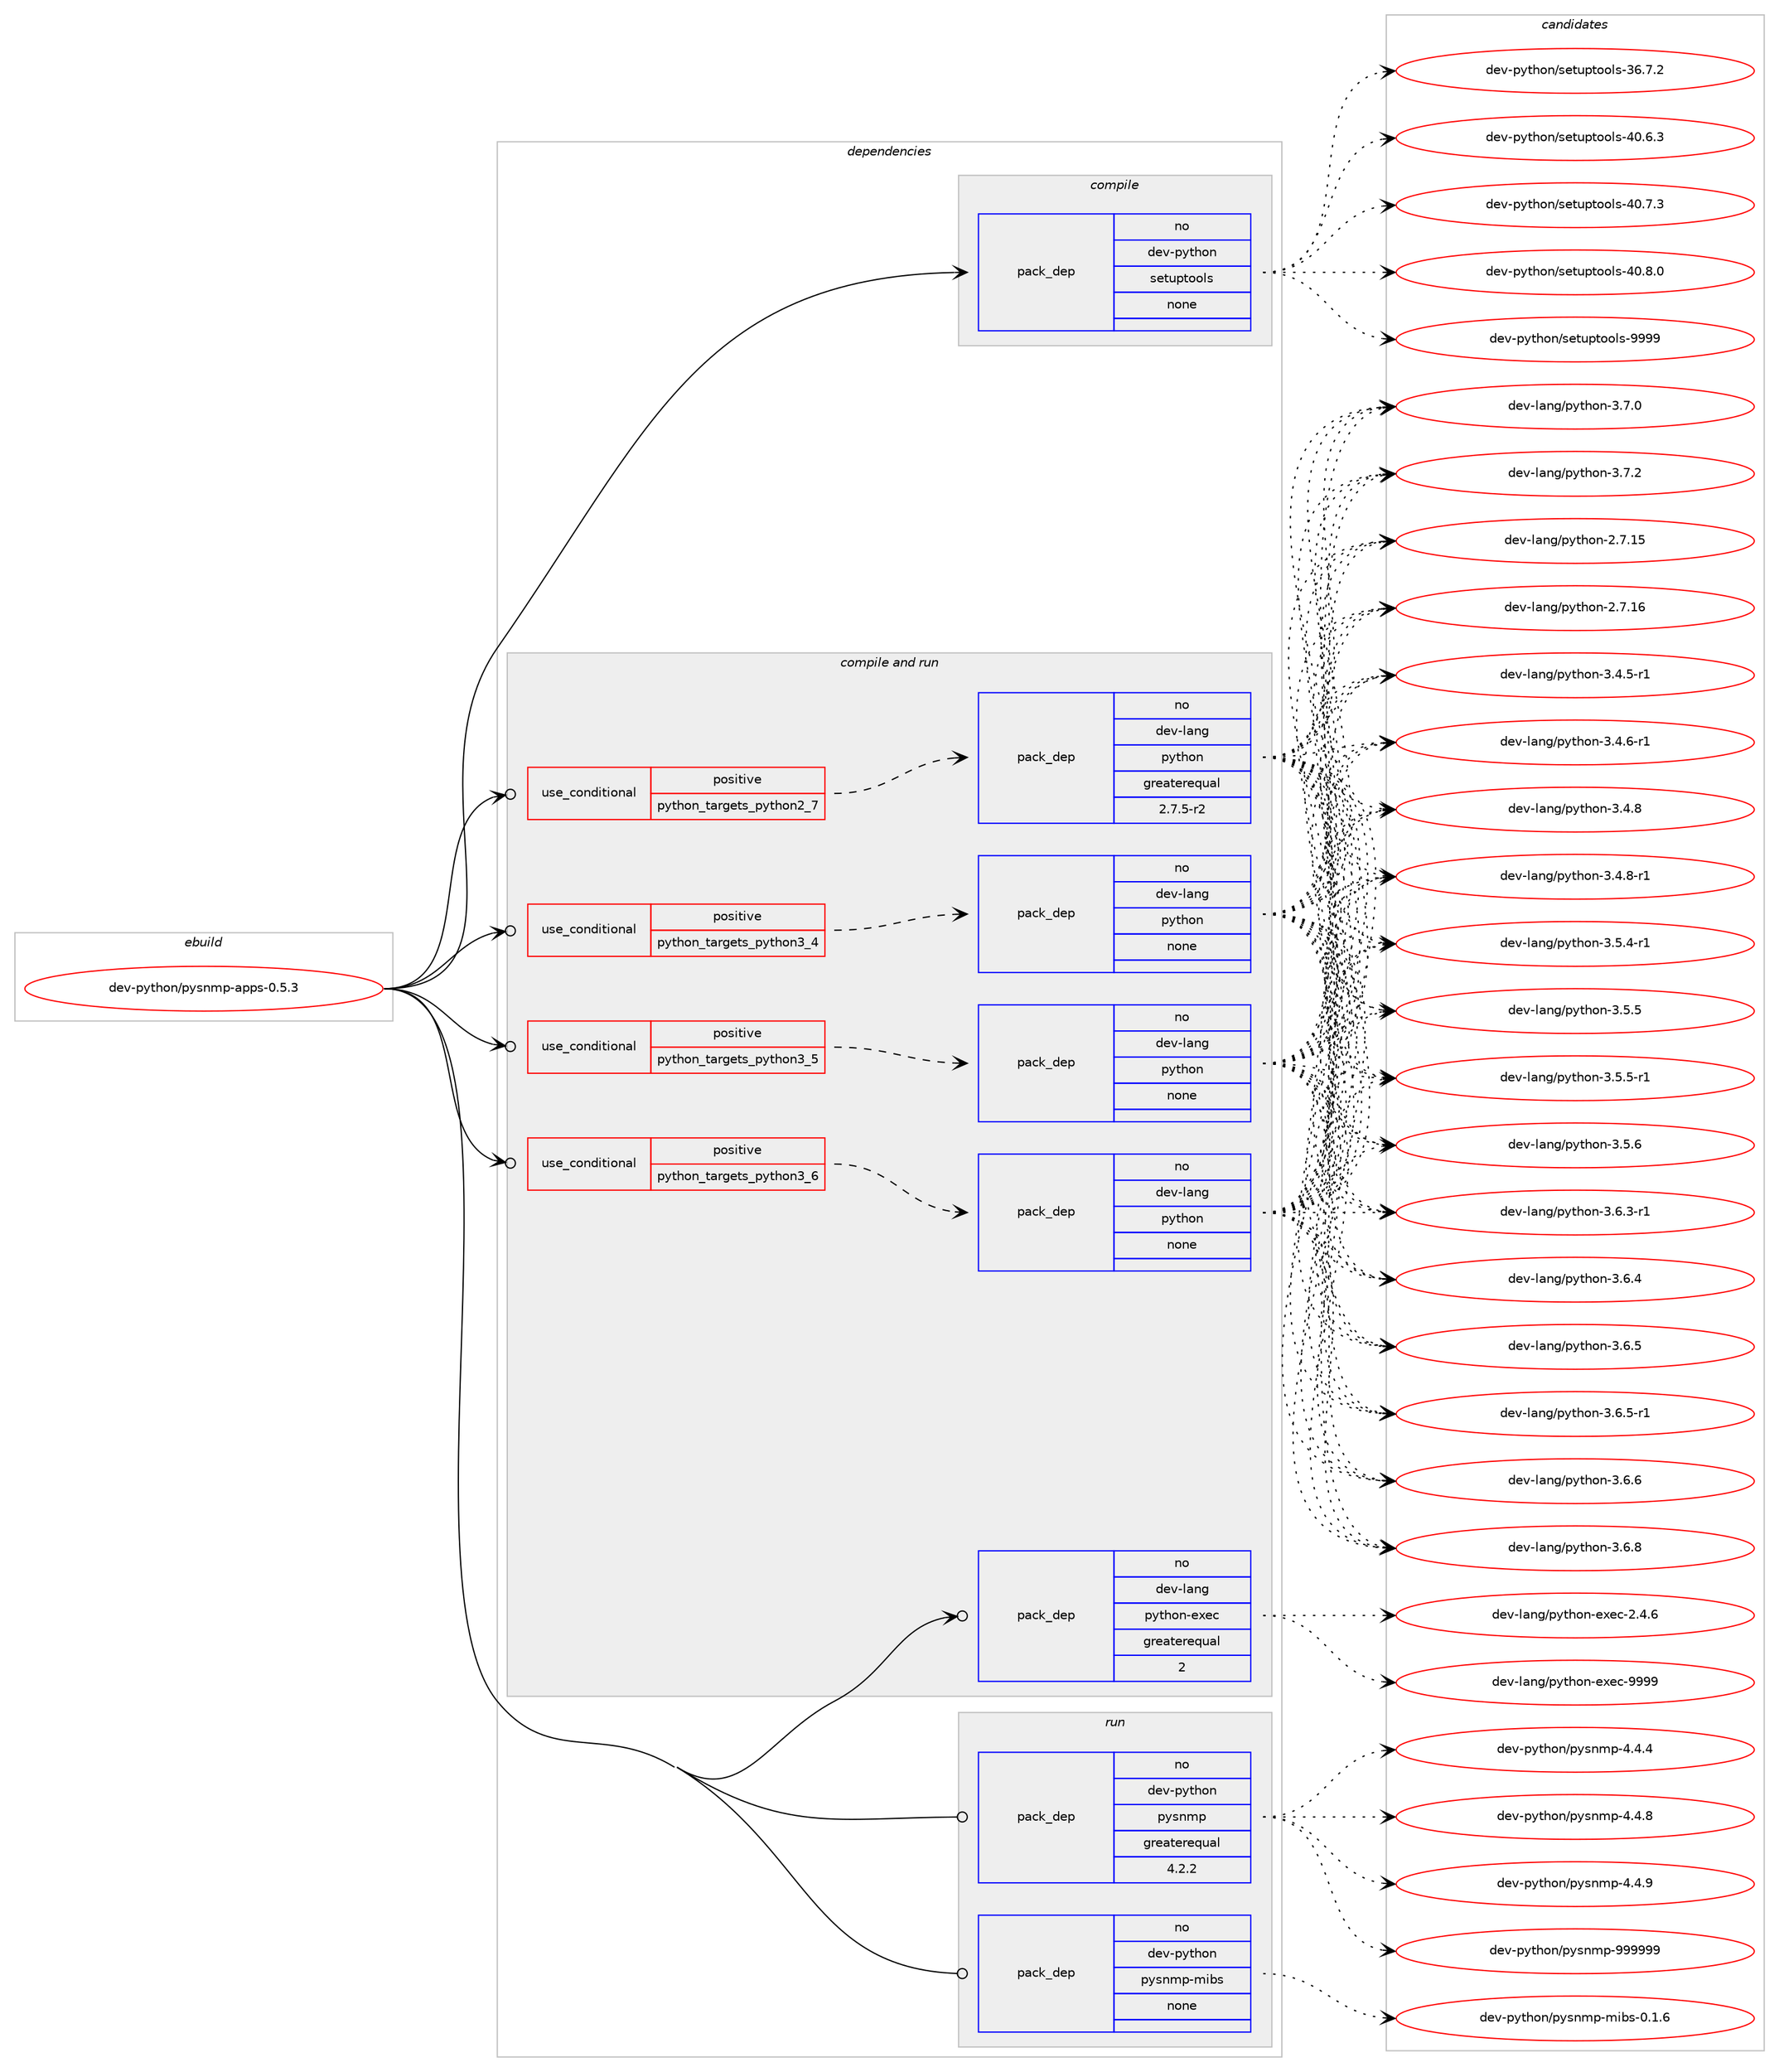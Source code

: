 digraph prolog {

# *************
# Graph options
# *************

newrank=true;
concentrate=true;
compound=true;
graph [rankdir=LR,fontname=Helvetica,fontsize=10,ranksep=1.5];#, ranksep=2.5, nodesep=0.2];
edge  [arrowhead=vee];
node  [fontname=Helvetica,fontsize=10];

# **********
# The ebuild
# **********

subgraph cluster_leftcol {
color=gray;
rank=same;
label=<<i>ebuild</i>>;
id [label="dev-python/pysnmp-apps-0.5.3", color=red, width=4, href="../dev-python/pysnmp-apps-0.5.3.svg"];
}

# ****************
# The dependencies
# ****************

subgraph cluster_midcol {
color=gray;
label=<<i>dependencies</i>>;
subgraph cluster_compile {
fillcolor="#eeeeee";
style=filled;
label=<<i>compile</i>>;
subgraph pack1027249 {
dependency1432421 [label=<<TABLE BORDER="0" CELLBORDER="1" CELLSPACING="0" CELLPADDING="4" WIDTH="220"><TR><TD ROWSPAN="6" CELLPADDING="30">pack_dep</TD></TR><TR><TD WIDTH="110">no</TD></TR><TR><TD>dev-python</TD></TR><TR><TD>setuptools</TD></TR><TR><TD>none</TD></TR><TR><TD></TD></TR></TABLE>>, shape=none, color=blue];
}
id:e -> dependency1432421:w [weight=20,style="solid",arrowhead="vee"];
}
subgraph cluster_compileandrun {
fillcolor="#eeeeee";
style=filled;
label=<<i>compile and run</i>>;
subgraph cond381828 {
dependency1432422 [label=<<TABLE BORDER="0" CELLBORDER="1" CELLSPACING="0" CELLPADDING="4"><TR><TD ROWSPAN="3" CELLPADDING="10">use_conditional</TD></TR><TR><TD>positive</TD></TR><TR><TD>python_targets_python2_7</TD></TR></TABLE>>, shape=none, color=red];
subgraph pack1027250 {
dependency1432423 [label=<<TABLE BORDER="0" CELLBORDER="1" CELLSPACING="0" CELLPADDING="4" WIDTH="220"><TR><TD ROWSPAN="6" CELLPADDING="30">pack_dep</TD></TR><TR><TD WIDTH="110">no</TD></TR><TR><TD>dev-lang</TD></TR><TR><TD>python</TD></TR><TR><TD>greaterequal</TD></TR><TR><TD>2.7.5-r2</TD></TR></TABLE>>, shape=none, color=blue];
}
dependency1432422:e -> dependency1432423:w [weight=20,style="dashed",arrowhead="vee"];
}
id:e -> dependency1432422:w [weight=20,style="solid",arrowhead="odotvee"];
subgraph cond381829 {
dependency1432424 [label=<<TABLE BORDER="0" CELLBORDER="1" CELLSPACING="0" CELLPADDING="4"><TR><TD ROWSPAN="3" CELLPADDING="10">use_conditional</TD></TR><TR><TD>positive</TD></TR><TR><TD>python_targets_python3_4</TD></TR></TABLE>>, shape=none, color=red];
subgraph pack1027251 {
dependency1432425 [label=<<TABLE BORDER="0" CELLBORDER="1" CELLSPACING="0" CELLPADDING="4" WIDTH="220"><TR><TD ROWSPAN="6" CELLPADDING="30">pack_dep</TD></TR><TR><TD WIDTH="110">no</TD></TR><TR><TD>dev-lang</TD></TR><TR><TD>python</TD></TR><TR><TD>none</TD></TR><TR><TD></TD></TR></TABLE>>, shape=none, color=blue];
}
dependency1432424:e -> dependency1432425:w [weight=20,style="dashed",arrowhead="vee"];
}
id:e -> dependency1432424:w [weight=20,style="solid",arrowhead="odotvee"];
subgraph cond381830 {
dependency1432426 [label=<<TABLE BORDER="0" CELLBORDER="1" CELLSPACING="0" CELLPADDING="4"><TR><TD ROWSPAN="3" CELLPADDING="10">use_conditional</TD></TR><TR><TD>positive</TD></TR><TR><TD>python_targets_python3_5</TD></TR></TABLE>>, shape=none, color=red];
subgraph pack1027252 {
dependency1432427 [label=<<TABLE BORDER="0" CELLBORDER="1" CELLSPACING="0" CELLPADDING="4" WIDTH="220"><TR><TD ROWSPAN="6" CELLPADDING="30">pack_dep</TD></TR><TR><TD WIDTH="110">no</TD></TR><TR><TD>dev-lang</TD></TR><TR><TD>python</TD></TR><TR><TD>none</TD></TR><TR><TD></TD></TR></TABLE>>, shape=none, color=blue];
}
dependency1432426:e -> dependency1432427:w [weight=20,style="dashed",arrowhead="vee"];
}
id:e -> dependency1432426:w [weight=20,style="solid",arrowhead="odotvee"];
subgraph cond381831 {
dependency1432428 [label=<<TABLE BORDER="0" CELLBORDER="1" CELLSPACING="0" CELLPADDING="4"><TR><TD ROWSPAN="3" CELLPADDING="10">use_conditional</TD></TR><TR><TD>positive</TD></TR><TR><TD>python_targets_python3_6</TD></TR></TABLE>>, shape=none, color=red];
subgraph pack1027253 {
dependency1432429 [label=<<TABLE BORDER="0" CELLBORDER="1" CELLSPACING="0" CELLPADDING="4" WIDTH="220"><TR><TD ROWSPAN="6" CELLPADDING="30">pack_dep</TD></TR><TR><TD WIDTH="110">no</TD></TR><TR><TD>dev-lang</TD></TR><TR><TD>python</TD></TR><TR><TD>none</TD></TR><TR><TD></TD></TR></TABLE>>, shape=none, color=blue];
}
dependency1432428:e -> dependency1432429:w [weight=20,style="dashed",arrowhead="vee"];
}
id:e -> dependency1432428:w [weight=20,style="solid",arrowhead="odotvee"];
subgraph pack1027254 {
dependency1432430 [label=<<TABLE BORDER="0" CELLBORDER="1" CELLSPACING="0" CELLPADDING="4" WIDTH="220"><TR><TD ROWSPAN="6" CELLPADDING="30">pack_dep</TD></TR><TR><TD WIDTH="110">no</TD></TR><TR><TD>dev-lang</TD></TR><TR><TD>python-exec</TD></TR><TR><TD>greaterequal</TD></TR><TR><TD>2</TD></TR></TABLE>>, shape=none, color=blue];
}
id:e -> dependency1432430:w [weight=20,style="solid",arrowhead="odotvee"];
}
subgraph cluster_run {
fillcolor="#eeeeee";
style=filled;
label=<<i>run</i>>;
subgraph pack1027255 {
dependency1432431 [label=<<TABLE BORDER="0" CELLBORDER="1" CELLSPACING="0" CELLPADDING="4" WIDTH="220"><TR><TD ROWSPAN="6" CELLPADDING="30">pack_dep</TD></TR><TR><TD WIDTH="110">no</TD></TR><TR><TD>dev-python</TD></TR><TR><TD>pysnmp</TD></TR><TR><TD>greaterequal</TD></TR><TR><TD>4.2.2</TD></TR></TABLE>>, shape=none, color=blue];
}
id:e -> dependency1432431:w [weight=20,style="solid",arrowhead="odot"];
subgraph pack1027256 {
dependency1432432 [label=<<TABLE BORDER="0" CELLBORDER="1" CELLSPACING="0" CELLPADDING="4" WIDTH="220"><TR><TD ROWSPAN="6" CELLPADDING="30">pack_dep</TD></TR><TR><TD WIDTH="110">no</TD></TR><TR><TD>dev-python</TD></TR><TR><TD>pysnmp-mibs</TD></TR><TR><TD>none</TD></TR><TR><TD></TD></TR></TABLE>>, shape=none, color=blue];
}
id:e -> dependency1432432:w [weight=20,style="solid",arrowhead="odot"];
}
}

# **************
# The candidates
# **************

subgraph cluster_choices {
rank=same;
color=gray;
label=<<i>candidates</i>>;

subgraph choice1027249 {
color=black;
nodesep=1;
choice100101118451121211161041111104711510111611711211611111110811545515446554650 [label="dev-python/setuptools-36.7.2", color=red, width=4,href="../dev-python/setuptools-36.7.2.svg"];
choice100101118451121211161041111104711510111611711211611111110811545524846544651 [label="dev-python/setuptools-40.6.3", color=red, width=4,href="../dev-python/setuptools-40.6.3.svg"];
choice100101118451121211161041111104711510111611711211611111110811545524846554651 [label="dev-python/setuptools-40.7.3", color=red, width=4,href="../dev-python/setuptools-40.7.3.svg"];
choice100101118451121211161041111104711510111611711211611111110811545524846564648 [label="dev-python/setuptools-40.8.0", color=red, width=4,href="../dev-python/setuptools-40.8.0.svg"];
choice10010111845112121116104111110471151011161171121161111111081154557575757 [label="dev-python/setuptools-9999", color=red, width=4,href="../dev-python/setuptools-9999.svg"];
dependency1432421:e -> choice100101118451121211161041111104711510111611711211611111110811545515446554650:w [style=dotted,weight="100"];
dependency1432421:e -> choice100101118451121211161041111104711510111611711211611111110811545524846544651:w [style=dotted,weight="100"];
dependency1432421:e -> choice100101118451121211161041111104711510111611711211611111110811545524846554651:w [style=dotted,weight="100"];
dependency1432421:e -> choice100101118451121211161041111104711510111611711211611111110811545524846564648:w [style=dotted,weight="100"];
dependency1432421:e -> choice10010111845112121116104111110471151011161171121161111111081154557575757:w [style=dotted,weight="100"];
}
subgraph choice1027250 {
color=black;
nodesep=1;
choice10010111845108971101034711212111610411111045504655464953 [label="dev-lang/python-2.7.15", color=red, width=4,href="../dev-lang/python-2.7.15.svg"];
choice10010111845108971101034711212111610411111045504655464954 [label="dev-lang/python-2.7.16", color=red, width=4,href="../dev-lang/python-2.7.16.svg"];
choice1001011184510897110103471121211161041111104551465246534511449 [label="dev-lang/python-3.4.5-r1", color=red, width=4,href="../dev-lang/python-3.4.5-r1.svg"];
choice1001011184510897110103471121211161041111104551465246544511449 [label="dev-lang/python-3.4.6-r1", color=red, width=4,href="../dev-lang/python-3.4.6-r1.svg"];
choice100101118451089711010347112121116104111110455146524656 [label="dev-lang/python-3.4.8", color=red, width=4,href="../dev-lang/python-3.4.8.svg"];
choice1001011184510897110103471121211161041111104551465246564511449 [label="dev-lang/python-3.4.8-r1", color=red, width=4,href="../dev-lang/python-3.4.8-r1.svg"];
choice1001011184510897110103471121211161041111104551465346524511449 [label="dev-lang/python-3.5.4-r1", color=red, width=4,href="../dev-lang/python-3.5.4-r1.svg"];
choice100101118451089711010347112121116104111110455146534653 [label="dev-lang/python-3.5.5", color=red, width=4,href="../dev-lang/python-3.5.5.svg"];
choice1001011184510897110103471121211161041111104551465346534511449 [label="dev-lang/python-3.5.5-r1", color=red, width=4,href="../dev-lang/python-3.5.5-r1.svg"];
choice100101118451089711010347112121116104111110455146534654 [label="dev-lang/python-3.5.6", color=red, width=4,href="../dev-lang/python-3.5.6.svg"];
choice1001011184510897110103471121211161041111104551465446514511449 [label="dev-lang/python-3.6.3-r1", color=red, width=4,href="../dev-lang/python-3.6.3-r1.svg"];
choice100101118451089711010347112121116104111110455146544652 [label="dev-lang/python-3.6.4", color=red, width=4,href="../dev-lang/python-3.6.4.svg"];
choice100101118451089711010347112121116104111110455146544653 [label="dev-lang/python-3.6.5", color=red, width=4,href="../dev-lang/python-3.6.5.svg"];
choice1001011184510897110103471121211161041111104551465446534511449 [label="dev-lang/python-3.6.5-r1", color=red, width=4,href="../dev-lang/python-3.6.5-r1.svg"];
choice100101118451089711010347112121116104111110455146544654 [label="dev-lang/python-3.6.6", color=red, width=4,href="../dev-lang/python-3.6.6.svg"];
choice100101118451089711010347112121116104111110455146544656 [label="dev-lang/python-3.6.8", color=red, width=4,href="../dev-lang/python-3.6.8.svg"];
choice100101118451089711010347112121116104111110455146554648 [label="dev-lang/python-3.7.0", color=red, width=4,href="../dev-lang/python-3.7.0.svg"];
choice100101118451089711010347112121116104111110455146554650 [label="dev-lang/python-3.7.2", color=red, width=4,href="../dev-lang/python-3.7.2.svg"];
dependency1432423:e -> choice10010111845108971101034711212111610411111045504655464953:w [style=dotted,weight="100"];
dependency1432423:e -> choice10010111845108971101034711212111610411111045504655464954:w [style=dotted,weight="100"];
dependency1432423:e -> choice1001011184510897110103471121211161041111104551465246534511449:w [style=dotted,weight="100"];
dependency1432423:e -> choice1001011184510897110103471121211161041111104551465246544511449:w [style=dotted,weight="100"];
dependency1432423:e -> choice100101118451089711010347112121116104111110455146524656:w [style=dotted,weight="100"];
dependency1432423:e -> choice1001011184510897110103471121211161041111104551465246564511449:w [style=dotted,weight="100"];
dependency1432423:e -> choice1001011184510897110103471121211161041111104551465346524511449:w [style=dotted,weight="100"];
dependency1432423:e -> choice100101118451089711010347112121116104111110455146534653:w [style=dotted,weight="100"];
dependency1432423:e -> choice1001011184510897110103471121211161041111104551465346534511449:w [style=dotted,weight="100"];
dependency1432423:e -> choice100101118451089711010347112121116104111110455146534654:w [style=dotted,weight="100"];
dependency1432423:e -> choice1001011184510897110103471121211161041111104551465446514511449:w [style=dotted,weight="100"];
dependency1432423:e -> choice100101118451089711010347112121116104111110455146544652:w [style=dotted,weight="100"];
dependency1432423:e -> choice100101118451089711010347112121116104111110455146544653:w [style=dotted,weight="100"];
dependency1432423:e -> choice1001011184510897110103471121211161041111104551465446534511449:w [style=dotted,weight="100"];
dependency1432423:e -> choice100101118451089711010347112121116104111110455146544654:w [style=dotted,weight="100"];
dependency1432423:e -> choice100101118451089711010347112121116104111110455146544656:w [style=dotted,weight="100"];
dependency1432423:e -> choice100101118451089711010347112121116104111110455146554648:w [style=dotted,weight="100"];
dependency1432423:e -> choice100101118451089711010347112121116104111110455146554650:w [style=dotted,weight="100"];
}
subgraph choice1027251 {
color=black;
nodesep=1;
choice10010111845108971101034711212111610411111045504655464953 [label="dev-lang/python-2.7.15", color=red, width=4,href="../dev-lang/python-2.7.15.svg"];
choice10010111845108971101034711212111610411111045504655464954 [label="dev-lang/python-2.7.16", color=red, width=4,href="../dev-lang/python-2.7.16.svg"];
choice1001011184510897110103471121211161041111104551465246534511449 [label="dev-lang/python-3.4.5-r1", color=red, width=4,href="../dev-lang/python-3.4.5-r1.svg"];
choice1001011184510897110103471121211161041111104551465246544511449 [label="dev-lang/python-3.4.6-r1", color=red, width=4,href="../dev-lang/python-3.4.6-r1.svg"];
choice100101118451089711010347112121116104111110455146524656 [label="dev-lang/python-3.4.8", color=red, width=4,href="../dev-lang/python-3.4.8.svg"];
choice1001011184510897110103471121211161041111104551465246564511449 [label="dev-lang/python-3.4.8-r1", color=red, width=4,href="../dev-lang/python-3.4.8-r1.svg"];
choice1001011184510897110103471121211161041111104551465346524511449 [label="dev-lang/python-3.5.4-r1", color=red, width=4,href="../dev-lang/python-3.5.4-r1.svg"];
choice100101118451089711010347112121116104111110455146534653 [label="dev-lang/python-3.5.5", color=red, width=4,href="../dev-lang/python-3.5.5.svg"];
choice1001011184510897110103471121211161041111104551465346534511449 [label="dev-lang/python-3.5.5-r1", color=red, width=4,href="../dev-lang/python-3.5.5-r1.svg"];
choice100101118451089711010347112121116104111110455146534654 [label="dev-lang/python-3.5.6", color=red, width=4,href="../dev-lang/python-3.5.6.svg"];
choice1001011184510897110103471121211161041111104551465446514511449 [label="dev-lang/python-3.6.3-r1", color=red, width=4,href="../dev-lang/python-3.6.3-r1.svg"];
choice100101118451089711010347112121116104111110455146544652 [label="dev-lang/python-3.6.4", color=red, width=4,href="../dev-lang/python-3.6.4.svg"];
choice100101118451089711010347112121116104111110455146544653 [label="dev-lang/python-3.6.5", color=red, width=4,href="../dev-lang/python-3.6.5.svg"];
choice1001011184510897110103471121211161041111104551465446534511449 [label="dev-lang/python-3.6.5-r1", color=red, width=4,href="../dev-lang/python-3.6.5-r1.svg"];
choice100101118451089711010347112121116104111110455146544654 [label="dev-lang/python-3.6.6", color=red, width=4,href="../dev-lang/python-3.6.6.svg"];
choice100101118451089711010347112121116104111110455146544656 [label="dev-lang/python-3.6.8", color=red, width=4,href="../dev-lang/python-3.6.8.svg"];
choice100101118451089711010347112121116104111110455146554648 [label="dev-lang/python-3.7.0", color=red, width=4,href="../dev-lang/python-3.7.0.svg"];
choice100101118451089711010347112121116104111110455146554650 [label="dev-lang/python-3.7.2", color=red, width=4,href="../dev-lang/python-3.7.2.svg"];
dependency1432425:e -> choice10010111845108971101034711212111610411111045504655464953:w [style=dotted,weight="100"];
dependency1432425:e -> choice10010111845108971101034711212111610411111045504655464954:w [style=dotted,weight="100"];
dependency1432425:e -> choice1001011184510897110103471121211161041111104551465246534511449:w [style=dotted,weight="100"];
dependency1432425:e -> choice1001011184510897110103471121211161041111104551465246544511449:w [style=dotted,weight="100"];
dependency1432425:e -> choice100101118451089711010347112121116104111110455146524656:w [style=dotted,weight="100"];
dependency1432425:e -> choice1001011184510897110103471121211161041111104551465246564511449:w [style=dotted,weight="100"];
dependency1432425:e -> choice1001011184510897110103471121211161041111104551465346524511449:w [style=dotted,weight="100"];
dependency1432425:e -> choice100101118451089711010347112121116104111110455146534653:w [style=dotted,weight="100"];
dependency1432425:e -> choice1001011184510897110103471121211161041111104551465346534511449:w [style=dotted,weight="100"];
dependency1432425:e -> choice100101118451089711010347112121116104111110455146534654:w [style=dotted,weight="100"];
dependency1432425:e -> choice1001011184510897110103471121211161041111104551465446514511449:w [style=dotted,weight="100"];
dependency1432425:e -> choice100101118451089711010347112121116104111110455146544652:w [style=dotted,weight="100"];
dependency1432425:e -> choice100101118451089711010347112121116104111110455146544653:w [style=dotted,weight="100"];
dependency1432425:e -> choice1001011184510897110103471121211161041111104551465446534511449:w [style=dotted,weight="100"];
dependency1432425:e -> choice100101118451089711010347112121116104111110455146544654:w [style=dotted,weight="100"];
dependency1432425:e -> choice100101118451089711010347112121116104111110455146544656:w [style=dotted,weight="100"];
dependency1432425:e -> choice100101118451089711010347112121116104111110455146554648:w [style=dotted,weight="100"];
dependency1432425:e -> choice100101118451089711010347112121116104111110455146554650:w [style=dotted,weight="100"];
}
subgraph choice1027252 {
color=black;
nodesep=1;
choice10010111845108971101034711212111610411111045504655464953 [label="dev-lang/python-2.7.15", color=red, width=4,href="../dev-lang/python-2.7.15.svg"];
choice10010111845108971101034711212111610411111045504655464954 [label="dev-lang/python-2.7.16", color=red, width=4,href="../dev-lang/python-2.7.16.svg"];
choice1001011184510897110103471121211161041111104551465246534511449 [label="dev-lang/python-3.4.5-r1", color=red, width=4,href="../dev-lang/python-3.4.5-r1.svg"];
choice1001011184510897110103471121211161041111104551465246544511449 [label="dev-lang/python-3.4.6-r1", color=red, width=4,href="../dev-lang/python-3.4.6-r1.svg"];
choice100101118451089711010347112121116104111110455146524656 [label="dev-lang/python-3.4.8", color=red, width=4,href="../dev-lang/python-3.4.8.svg"];
choice1001011184510897110103471121211161041111104551465246564511449 [label="dev-lang/python-3.4.8-r1", color=red, width=4,href="../dev-lang/python-3.4.8-r1.svg"];
choice1001011184510897110103471121211161041111104551465346524511449 [label="dev-lang/python-3.5.4-r1", color=red, width=4,href="../dev-lang/python-3.5.4-r1.svg"];
choice100101118451089711010347112121116104111110455146534653 [label="dev-lang/python-3.5.5", color=red, width=4,href="../dev-lang/python-3.5.5.svg"];
choice1001011184510897110103471121211161041111104551465346534511449 [label="dev-lang/python-3.5.5-r1", color=red, width=4,href="../dev-lang/python-3.5.5-r1.svg"];
choice100101118451089711010347112121116104111110455146534654 [label="dev-lang/python-3.5.6", color=red, width=4,href="../dev-lang/python-3.5.6.svg"];
choice1001011184510897110103471121211161041111104551465446514511449 [label="dev-lang/python-3.6.3-r1", color=red, width=4,href="../dev-lang/python-3.6.3-r1.svg"];
choice100101118451089711010347112121116104111110455146544652 [label="dev-lang/python-3.6.4", color=red, width=4,href="../dev-lang/python-3.6.4.svg"];
choice100101118451089711010347112121116104111110455146544653 [label="dev-lang/python-3.6.5", color=red, width=4,href="../dev-lang/python-3.6.5.svg"];
choice1001011184510897110103471121211161041111104551465446534511449 [label="dev-lang/python-3.6.5-r1", color=red, width=4,href="../dev-lang/python-3.6.5-r1.svg"];
choice100101118451089711010347112121116104111110455146544654 [label="dev-lang/python-3.6.6", color=red, width=4,href="../dev-lang/python-3.6.6.svg"];
choice100101118451089711010347112121116104111110455146544656 [label="dev-lang/python-3.6.8", color=red, width=4,href="../dev-lang/python-3.6.8.svg"];
choice100101118451089711010347112121116104111110455146554648 [label="dev-lang/python-3.7.0", color=red, width=4,href="../dev-lang/python-3.7.0.svg"];
choice100101118451089711010347112121116104111110455146554650 [label="dev-lang/python-3.7.2", color=red, width=4,href="../dev-lang/python-3.7.2.svg"];
dependency1432427:e -> choice10010111845108971101034711212111610411111045504655464953:w [style=dotted,weight="100"];
dependency1432427:e -> choice10010111845108971101034711212111610411111045504655464954:w [style=dotted,weight="100"];
dependency1432427:e -> choice1001011184510897110103471121211161041111104551465246534511449:w [style=dotted,weight="100"];
dependency1432427:e -> choice1001011184510897110103471121211161041111104551465246544511449:w [style=dotted,weight="100"];
dependency1432427:e -> choice100101118451089711010347112121116104111110455146524656:w [style=dotted,weight="100"];
dependency1432427:e -> choice1001011184510897110103471121211161041111104551465246564511449:w [style=dotted,weight="100"];
dependency1432427:e -> choice1001011184510897110103471121211161041111104551465346524511449:w [style=dotted,weight="100"];
dependency1432427:e -> choice100101118451089711010347112121116104111110455146534653:w [style=dotted,weight="100"];
dependency1432427:e -> choice1001011184510897110103471121211161041111104551465346534511449:w [style=dotted,weight="100"];
dependency1432427:e -> choice100101118451089711010347112121116104111110455146534654:w [style=dotted,weight="100"];
dependency1432427:e -> choice1001011184510897110103471121211161041111104551465446514511449:w [style=dotted,weight="100"];
dependency1432427:e -> choice100101118451089711010347112121116104111110455146544652:w [style=dotted,weight="100"];
dependency1432427:e -> choice100101118451089711010347112121116104111110455146544653:w [style=dotted,weight="100"];
dependency1432427:e -> choice1001011184510897110103471121211161041111104551465446534511449:w [style=dotted,weight="100"];
dependency1432427:e -> choice100101118451089711010347112121116104111110455146544654:w [style=dotted,weight="100"];
dependency1432427:e -> choice100101118451089711010347112121116104111110455146544656:w [style=dotted,weight="100"];
dependency1432427:e -> choice100101118451089711010347112121116104111110455146554648:w [style=dotted,weight="100"];
dependency1432427:e -> choice100101118451089711010347112121116104111110455146554650:w [style=dotted,weight="100"];
}
subgraph choice1027253 {
color=black;
nodesep=1;
choice10010111845108971101034711212111610411111045504655464953 [label="dev-lang/python-2.7.15", color=red, width=4,href="../dev-lang/python-2.7.15.svg"];
choice10010111845108971101034711212111610411111045504655464954 [label="dev-lang/python-2.7.16", color=red, width=4,href="../dev-lang/python-2.7.16.svg"];
choice1001011184510897110103471121211161041111104551465246534511449 [label="dev-lang/python-3.4.5-r1", color=red, width=4,href="../dev-lang/python-3.4.5-r1.svg"];
choice1001011184510897110103471121211161041111104551465246544511449 [label="dev-lang/python-3.4.6-r1", color=red, width=4,href="../dev-lang/python-3.4.6-r1.svg"];
choice100101118451089711010347112121116104111110455146524656 [label="dev-lang/python-3.4.8", color=red, width=4,href="../dev-lang/python-3.4.8.svg"];
choice1001011184510897110103471121211161041111104551465246564511449 [label="dev-lang/python-3.4.8-r1", color=red, width=4,href="../dev-lang/python-3.4.8-r1.svg"];
choice1001011184510897110103471121211161041111104551465346524511449 [label="dev-lang/python-3.5.4-r1", color=red, width=4,href="../dev-lang/python-3.5.4-r1.svg"];
choice100101118451089711010347112121116104111110455146534653 [label="dev-lang/python-3.5.5", color=red, width=4,href="../dev-lang/python-3.5.5.svg"];
choice1001011184510897110103471121211161041111104551465346534511449 [label="dev-lang/python-3.5.5-r1", color=red, width=4,href="../dev-lang/python-3.5.5-r1.svg"];
choice100101118451089711010347112121116104111110455146534654 [label="dev-lang/python-3.5.6", color=red, width=4,href="../dev-lang/python-3.5.6.svg"];
choice1001011184510897110103471121211161041111104551465446514511449 [label="dev-lang/python-3.6.3-r1", color=red, width=4,href="../dev-lang/python-3.6.3-r1.svg"];
choice100101118451089711010347112121116104111110455146544652 [label="dev-lang/python-3.6.4", color=red, width=4,href="../dev-lang/python-3.6.4.svg"];
choice100101118451089711010347112121116104111110455146544653 [label="dev-lang/python-3.6.5", color=red, width=4,href="../dev-lang/python-3.6.5.svg"];
choice1001011184510897110103471121211161041111104551465446534511449 [label="dev-lang/python-3.6.5-r1", color=red, width=4,href="../dev-lang/python-3.6.5-r1.svg"];
choice100101118451089711010347112121116104111110455146544654 [label="dev-lang/python-3.6.6", color=red, width=4,href="../dev-lang/python-3.6.6.svg"];
choice100101118451089711010347112121116104111110455146544656 [label="dev-lang/python-3.6.8", color=red, width=4,href="../dev-lang/python-3.6.8.svg"];
choice100101118451089711010347112121116104111110455146554648 [label="dev-lang/python-3.7.0", color=red, width=4,href="../dev-lang/python-3.7.0.svg"];
choice100101118451089711010347112121116104111110455146554650 [label="dev-lang/python-3.7.2", color=red, width=4,href="../dev-lang/python-3.7.2.svg"];
dependency1432429:e -> choice10010111845108971101034711212111610411111045504655464953:w [style=dotted,weight="100"];
dependency1432429:e -> choice10010111845108971101034711212111610411111045504655464954:w [style=dotted,weight="100"];
dependency1432429:e -> choice1001011184510897110103471121211161041111104551465246534511449:w [style=dotted,weight="100"];
dependency1432429:e -> choice1001011184510897110103471121211161041111104551465246544511449:w [style=dotted,weight="100"];
dependency1432429:e -> choice100101118451089711010347112121116104111110455146524656:w [style=dotted,weight="100"];
dependency1432429:e -> choice1001011184510897110103471121211161041111104551465246564511449:w [style=dotted,weight="100"];
dependency1432429:e -> choice1001011184510897110103471121211161041111104551465346524511449:w [style=dotted,weight="100"];
dependency1432429:e -> choice100101118451089711010347112121116104111110455146534653:w [style=dotted,weight="100"];
dependency1432429:e -> choice1001011184510897110103471121211161041111104551465346534511449:w [style=dotted,weight="100"];
dependency1432429:e -> choice100101118451089711010347112121116104111110455146534654:w [style=dotted,weight="100"];
dependency1432429:e -> choice1001011184510897110103471121211161041111104551465446514511449:w [style=dotted,weight="100"];
dependency1432429:e -> choice100101118451089711010347112121116104111110455146544652:w [style=dotted,weight="100"];
dependency1432429:e -> choice100101118451089711010347112121116104111110455146544653:w [style=dotted,weight="100"];
dependency1432429:e -> choice1001011184510897110103471121211161041111104551465446534511449:w [style=dotted,weight="100"];
dependency1432429:e -> choice100101118451089711010347112121116104111110455146544654:w [style=dotted,weight="100"];
dependency1432429:e -> choice100101118451089711010347112121116104111110455146544656:w [style=dotted,weight="100"];
dependency1432429:e -> choice100101118451089711010347112121116104111110455146554648:w [style=dotted,weight="100"];
dependency1432429:e -> choice100101118451089711010347112121116104111110455146554650:w [style=dotted,weight="100"];
}
subgraph choice1027254 {
color=black;
nodesep=1;
choice1001011184510897110103471121211161041111104510112010199455046524654 [label="dev-lang/python-exec-2.4.6", color=red, width=4,href="../dev-lang/python-exec-2.4.6.svg"];
choice10010111845108971101034711212111610411111045101120101994557575757 [label="dev-lang/python-exec-9999", color=red, width=4,href="../dev-lang/python-exec-9999.svg"];
dependency1432430:e -> choice1001011184510897110103471121211161041111104510112010199455046524654:w [style=dotted,weight="100"];
dependency1432430:e -> choice10010111845108971101034711212111610411111045101120101994557575757:w [style=dotted,weight="100"];
}
subgraph choice1027255 {
color=black;
nodesep=1;
choice1001011184511212111610411111047112121115110109112455246524652 [label="dev-python/pysnmp-4.4.4", color=red, width=4,href="../dev-python/pysnmp-4.4.4.svg"];
choice1001011184511212111610411111047112121115110109112455246524656 [label="dev-python/pysnmp-4.4.8", color=red, width=4,href="../dev-python/pysnmp-4.4.8.svg"];
choice1001011184511212111610411111047112121115110109112455246524657 [label="dev-python/pysnmp-4.4.9", color=red, width=4,href="../dev-python/pysnmp-4.4.9.svg"];
choice100101118451121211161041111104711212111511010911245575757575757 [label="dev-python/pysnmp-999999", color=red, width=4,href="../dev-python/pysnmp-999999.svg"];
dependency1432431:e -> choice1001011184511212111610411111047112121115110109112455246524652:w [style=dotted,weight="100"];
dependency1432431:e -> choice1001011184511212111610411111047112121115110109112455246524656:w [style=dotted,weight="100"];
dependency1432431:e -> choice1001011184511212111610411111047112121115110109112455246524657:w [style=dotted,weight="100"];
dependency1432431:e -> choice100101118451121211161041111104711212111511010911245575757575757:w [style=dotted,weight="100"];
}
subgraph choice1027256 {
color=black;
nodesep=1;
choice10010111845112121116104111110471121211151101091124510910598115454846494654 [label="dev-python/pysnmp-mibs-0.1.6", color=red, width=4,href="../dev-python/pysnmp-mibs-0.1.6.svg"];
dependency1432432:e -> choice10010111845112121116104111110471121211151101091124510910598115454846494654:w [style=dotted,weight="100"];
}
}

}
